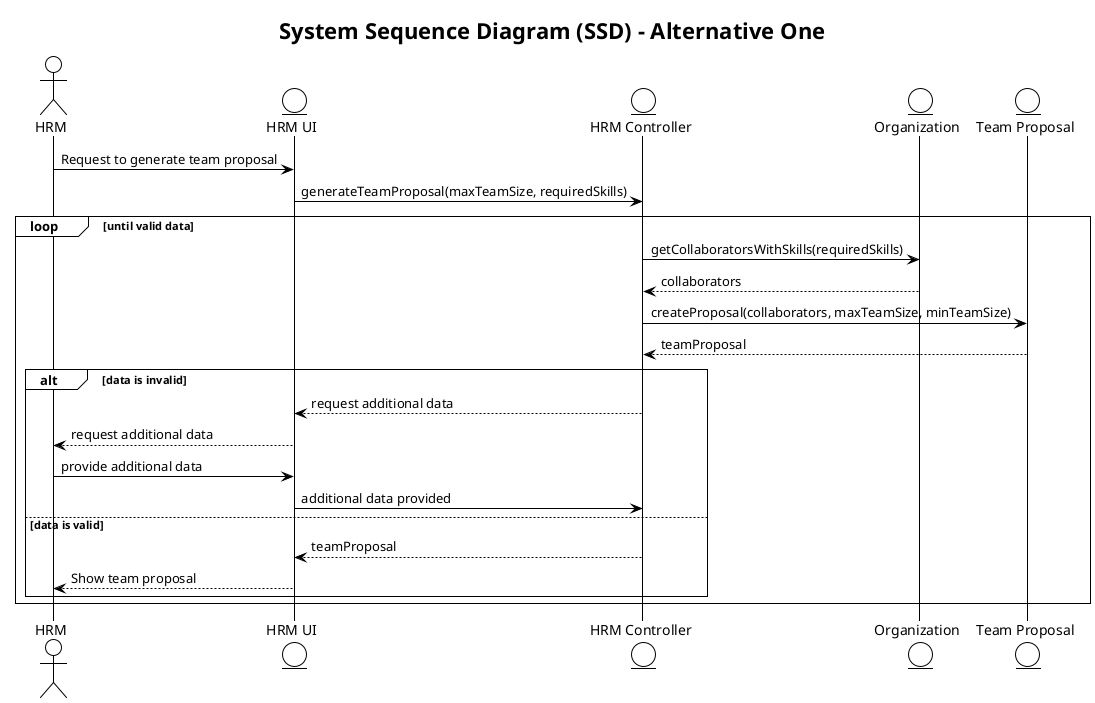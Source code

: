 @startuml
!theme plain

title System Sequence Diagram (SSD) - Alternative One

actor HRM
entity "HRM UI" as UI
entity "HRM Controller" as Controller
entity "Organization" as Org
entity "Team Proposal" as Proposal

HRM -> UI : Request to generate team proposal
UI -> Controller : generateTeamProposal(maxTeamSize, requiredSkills)

loop until valid data
    Controller -> Org : getCollaboratorsWithSkills(requiredSkills)
    Org --> Controller : collaborators
    Controller -> Proposal : createProposal(collaborators, maxTeamSize, minTeamSize)
    Proposal --> Controller : teamProposal
    alt data is invalid
        Controller --> UI : request additional data
        UI --> HRM : request additional data
        HRM -> UI : provide additional data
        UI -> Controller : additional data provided
    else data is valid
        Controller --> UI : teamProposal
        UI --> HRM : Show team proposal
    end
end

@enduml